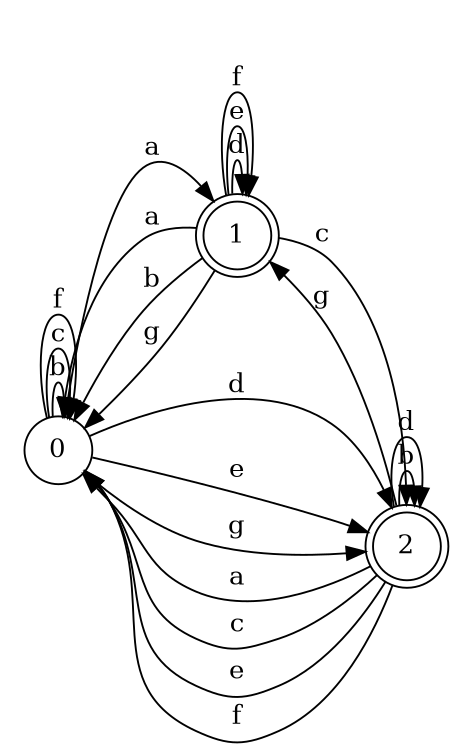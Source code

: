 digraph n3_2 {
__start0 [label="" shape="none"];

rankdir=LR;
size="8,5";

s0 [style="filled", color="black", fillcolor="white" shape="circle", label="0"];
s1 [style="rounded,filled", color="black", fillcolor="white" shape="doublecircle", label="1"];
s2 [style="rounded,filled", color="black", fillcolor="white" shape="doublecircle", label="2"];
s0 -> s1 [label="a"];
s0 -> s0 [label="b"];
s0 -> s0 [label="c"];
s0 -> s2 [label="d"];
s0 -> s2 [label="e"];
s0 -> s0 [label="f"];
s0 -> s2 [label="g"];
s1 -> s0 [label="a"];
s1 -> s0 [label="b"];
s1 -> s2 [label="c"];
s1 -> s1 [label="d"];
s1 -> s1 [label="e"];
s1 -> s1 [label="f"];
s1 -> s0 [label="g"];
s2 -> s0 [label="a"];
s2 -> s2 [label="b"];
s2 -> s0 [label="c"];
s2 -> s2 [label="d"];
s2 -> s0 [label="e"];
s2 -> s0 [label="f"];
s2 -> s1 [label="g"];

}